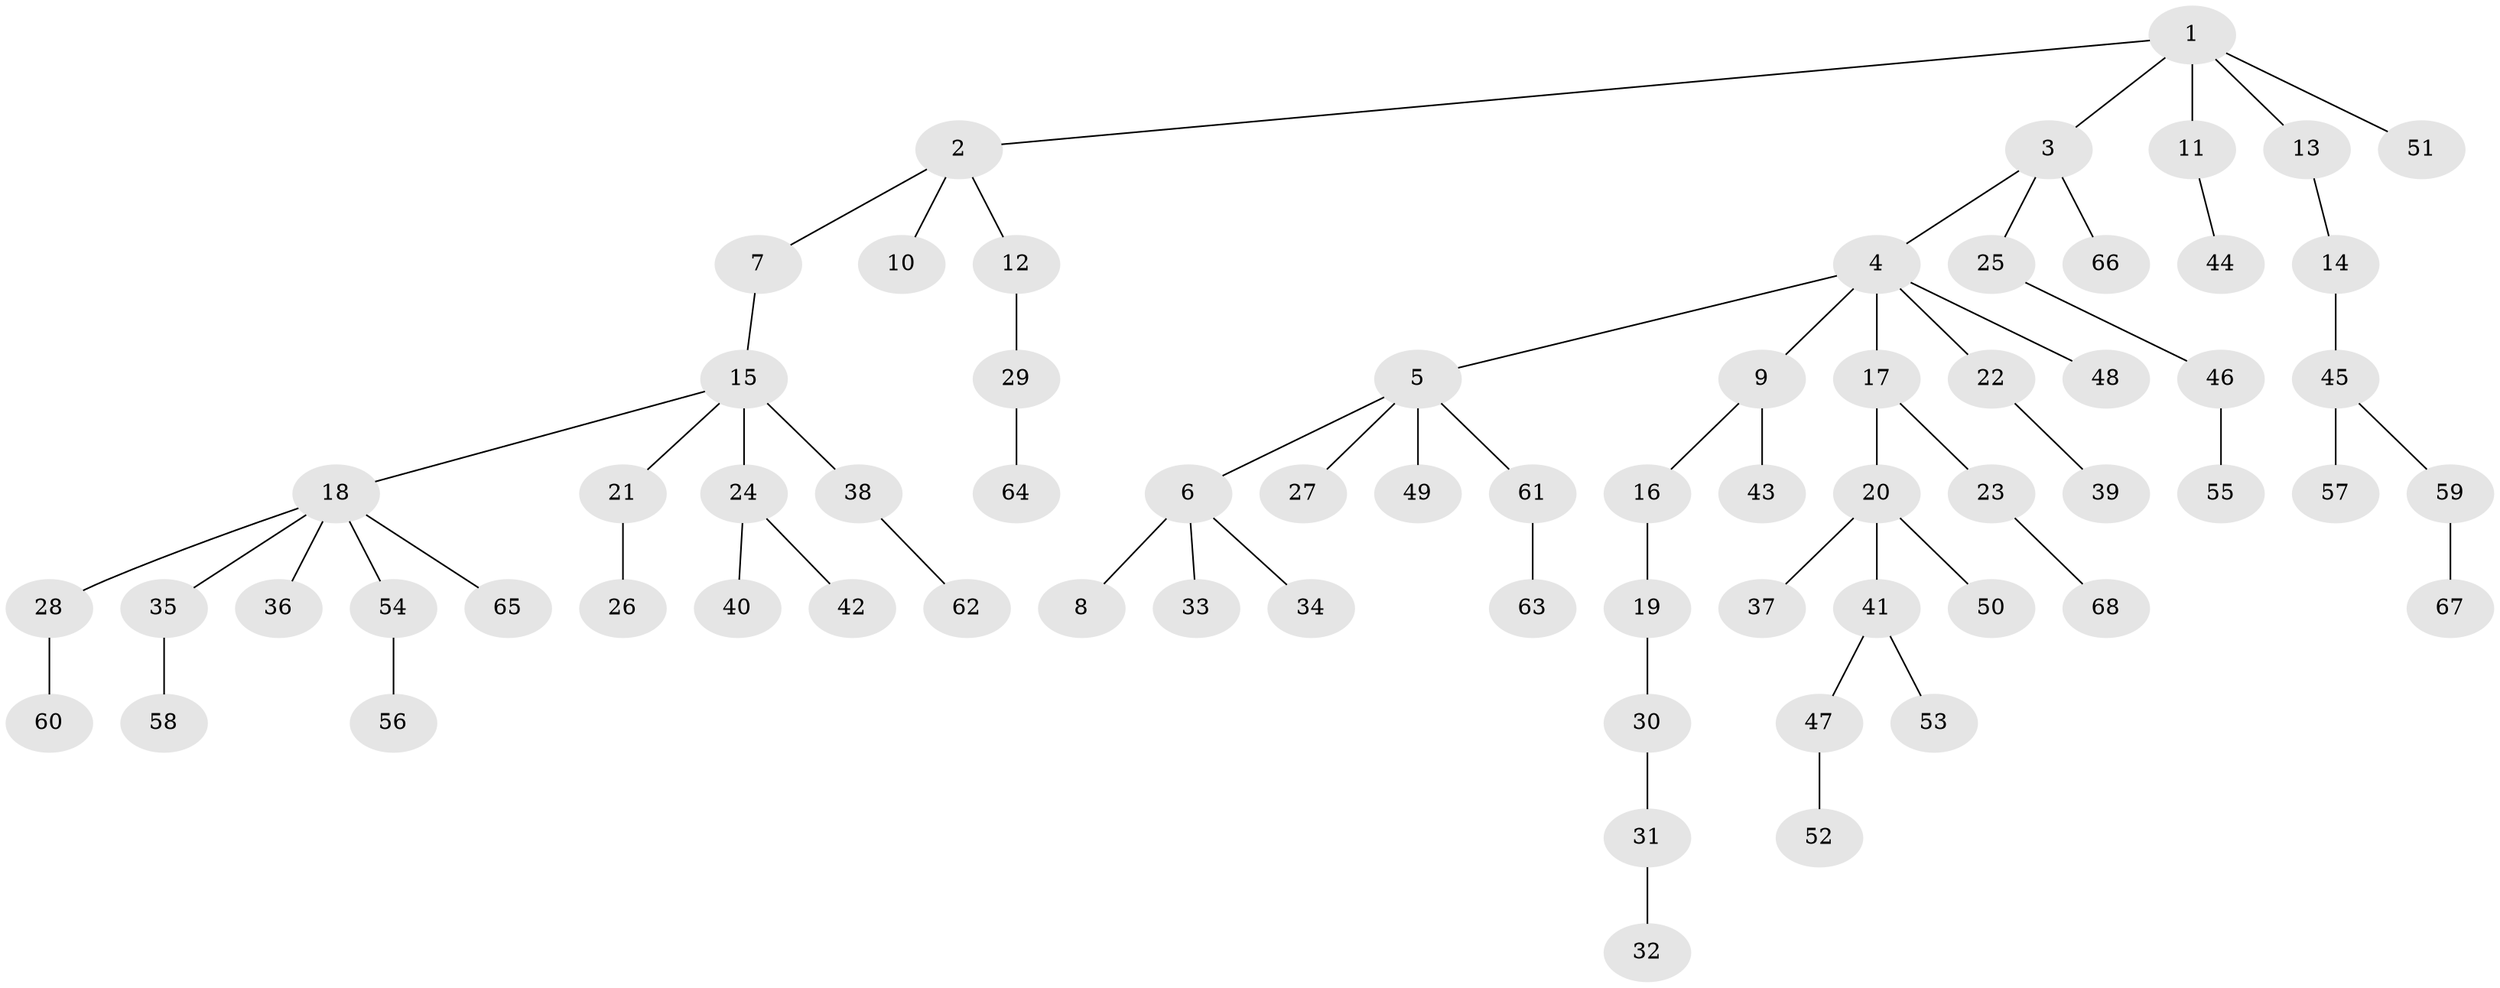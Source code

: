 // Generated by graph-tools (version 1.1) at 2025/11/02/27/25 16:11:28]
// undirected, 68 vertices, 67 edges
graph export_dot {
graph [start="1"]
  node [color=gray90,style=filled];
  1;
  2;
  3;
  4;
  5;
  6;
  7;
  8;
  9;
  10;
  11;
  12;
  13;
  14;
  15;
  16;
  17;
  18;
  19;
  20;
  21;
  22;
  23;
  24;
  25;
  26;
  27;
  28;
  29;
  30;
  31;
  32;
  33;
  34;
  35;
  36;
  37;
  38;
  39;
  40;
  41;
  42;
  43;
  44;
  45;
  46;
  47;
  48;
  49;
  50;
  51;
  52;
  53;
  54;
  55;
  56;
  57;
  58;
  59;
  60;
  61;
  62;
  63;
  64;
  65;
  66;
  67;
  68;
  1 -- 2;
  1 -- 3;
  1 -- 11;
  1 -- 13;
  1 -- 51;
  2 -- 7;
  2 -- 10;
  2 -- 12;
  3 -- 4;
  3 -- 25;
  3 -- 66;
  4 -- 5;
  4 -- 9;
  4 -- 17;
  4 -- 22;
  4 -- 48;
  5 -- 6;
  5 -- 27;
  5 -- 49;
  5 -- 61;
  6 -- 8;
  6 -- 33;
  6 -- 34;
  7 -- 15;
  9 -- 16;
  9 -- 43;
  11 -- 44;
  12 -- 29;
  13 -- 14;
  14 -- 45;
  15 -- 18;
  15 -- 21;
  15 -- 24;
  15 -- 38;
  16 -- 19;
  17 -- 20;
  17 -- 23;
  18 -- 28;
  18 -- 35;
  18 -- 36;
  18 -- 54;
  18 -- 65;
  19 -- 30;
  20 -- 37;
  20 -- 41;
  20 -- 50;
  21 -- 26;
  22 -- 39;
  23 -- 68;
  24 -- 40;
  24 -- 42;
  25 -- 46;
  28 -- 60;
  29 -- 64;
  30 -- 31;
  31 -- 32;
  35 -- 58;
  38 -- 62;
  41 -- 47;
  41 -- 53;
  45 -- 57;
  45 -- 59;
  46 -- 55;
  47 -- 52;
  54 -- 56;
  59 -- 67;
  61 -- 63;
}
